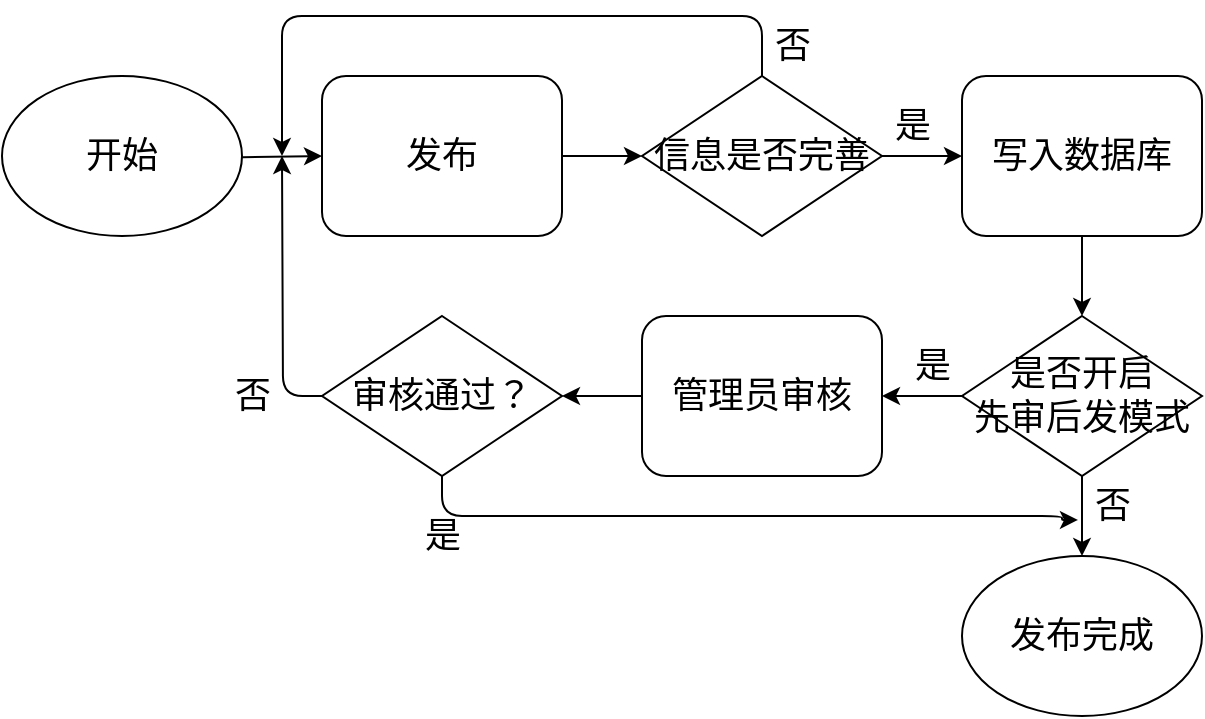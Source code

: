 <mxfile>
    <diagram id="UVYqfFM_49Q7PHiShWlp" name="Page-1">
        <mxGraphModel dx="462" dy="574" grid="1" gridSize="10" guides="1" tooltips="1" connect="1" arrows="1" fold="1" page="1" pageScale="1" pageWidth="850" pageHeight="1100" math="0" shadow="0">
            <root>
                <mxCell id="0"/>
                <mxCell id="1" parent="0"/>
                <mxCell id="4" value="" style="edgeStyle=none;html=1;fontSize=18;" edge="1" parent="1" source="2" target="3">
                    <mxGeometry relative="1" as="geometry"/>
                </mxCell>
                <mxCell id="2" value="&lt;font style=&quot;font-size: 18px&quot;&gt;开始&lt;/font&gt;" style="ellipse;whiteSpace=wrap;html=1;" vertex="1" parent="1">
                    <mxGeometry x="120" y="40" width="120" height="80" as="geometry"/>
                </mxCell>
                <mxCell id="6" value="" style="edgeStyle=none;html=1;fontSize=18;" edge="1" parent="1" source="3" target="5">
                    <mxGeometry relative="1" as="geometry"/>
                </mxCell>
                <mxCell id="3" value="发布" style="rounded=1;whiteSpace=wrap;html=1;fontSize=18;" vertex="1" parent="1">
                    <mxGeometry x="280" y="40" width="120" height="80" as="geometry"/>
                </mxCell>
                <mxCell id="8" value="" style="edgeStyle=none;html=1;fontSize=18;" edge="1" parent="1" source="5" target="7">
                    <mxGeometry relative="1" as="geometry"/>
                </mxCell>
                <mxCell id="9" style="edgeStyle=orthogonalEdgeStyle;html=1;fontSize=18;" edge="1" parent="1" source="5">
                    <mxGeometry relative="1" as="geometry">
                        <mxPoint x="260" y="80" as="targetPoint"/>
                        <Array as="points">
                            <mxPoint x="500" y="10"/>
                            <mxPoint x="260" y="10"/>
                        </Array>
                    </mxGeometry>
                </mxCell>
                <mxCell id="5" value="信息是否完善" style="rhombus;whiteSpace=wrap;html=1;fontSize=18;" vertex="1" parent="1">
                    <mxGeometry x="440" y="40" width="120" height="80" as="geometry"/>
                </mxCell>
                <mxCell id="13" value="" style="edgeStyle=orthogonalEdgeStyle;html=1;fontSize=18;" edge="1" parent="1" source="7" target="12">
                    <mxGeometry relative="1" as="geometry"/>
                </mxCell>
                <mxCell id="7" value="写入数据库" style="rounded=1;whiteSpace=wrap;html=1;fontSize=18;" vertex="1" parent="1">
                    <mxGeometry x="600" y="40" width="120" height="80" as="geometry"/>
                </mxCell>
                <mxCell id="10" value="否" style="text;html=1;align=center;verticalAlign=middle;resizable=0;points=[];autosize=1;strokeColor=none;fillColor=none;fontSize=18;" vertex="1" parent="1">
                    <mxGeometry x="500" y="10" width="30" height="30" as="geometry"/>
                </mxCell>
                <mxCell id="11" value="是" style="text;html=1;align=center;verticalAlign=middle;resizable=0;points=[];autosize=1;strokeColor=none;fillColor=none;fontSize=18;" vertex="1" parent="1">
                    <mxGeometry x="560" y="50" width="30" height="30" as="geometry"/>
                </mxCell>
                <mxCell id="15" value="" style="edgeStyle=orthogonalEdgeStyle;html=1;fontSize=18;" edge="1" parent="1" source="12" target="14">
                    <mxGeometry relative="1" as="geometry"/>
                </mxCell>
                <mxCell id="19" value="" style="edgeStyle=orthogonalEdgeStyle;html=1;fontSize=18;" edge="1" parent="1" source="12" target="18">
                    <mxGeometry relative="1" as="geometry"/>
                </mxCell>
                <mxCell id="12" value="是否开启&lt;br&gt;先审后发模式" style="rhombus;whiteSpace=wrap;html=1;fontSize=18;" vertex="1" parent="1">
                    <mxGeometry x="600" y="160" width="120" height="80" as="geometry"/>
                </mxCell>
                <mxCell id="14" value="发布完成" style="ellipse;whiteSpace=wrap;html=1;fontSize=18;" vertex="1" parent="1">
                    <mxGeometry x="600" y="280" width="120" height="80" as="geometry"/>
                </mxCell>
                <mxCell id="17" value="否" style="text;html=1;align=center;verticalAlign=middle;resizable=0;points=[];autosize=1;strokeColor=none;fillColor=none;fontSize=18;" vertex="1" parent="1">
                    <mxGeometry x="660" y="240" width="30" height="30" as="geometry"/>
                </mxCell>
                <mxCell id="22" value="" style="edgeStyle=orthogonalEdgeStyle;html=1;fontSize=18;" edge="1" parent="1" source="18" target="21">
                    <mxGeometry relative="1" as="geometry"/>
                </mxCell>
                <mxCell id="18" value="管理员审核" style="rounded=1;whiteSpace=wrap;html=1;fontSize=18;" vertex="1" parent="1">
                    <mxGeometry x="440" y="160" width="120" height="80" as="geometry"/>
                </mxCell>
                <mxCell id="20" value="是" style="text;html=1;align=center;verticalAlign=middle;resizable=0;points=[];autosize=1;strokeColor=none;fillColor=none;fontSize=18;" vertex="1" parent="1">
                    <mxGeometry x="570" y="170" width="30" height="30" as="geometry"/>
                </mxCell>
                <mxCell id="23" style="edgeStyle=orthogonalEdgeStyle;html=1;fontSize=18;" edge="1" parent="1" source="21">
                    <mxGeometry relative="1" as="geometry">
                        <mxPoint x="260" y="80" as="targetPoint"/>
                    </mxGeometry>
                </mxCell>
                <mxCell id="24" style="edgeStyle=orthogonalEdgeStyle;html=1;fontSize=18;entryX=-0.067;entryY=0.733;entryDx=0;entryDy=0;entryPerimeter=0;" edge="1" parent="1" source="21" target="17">
                    <mxGeometry relative="1" as="geometry">
                        <mxPoint x="650" y="270" as="targetPoint"/>
                        <Array as="points">
                            <mxPoint x="340" y="260"/>
                            <mxPoint x="650" y="260"/>
                            <mxPoint x="650" y="262"/>
                        </Array>
                    </mxGeometry>
                </mxCell>
                <mxCell id="21" value="审核通过？" style="rhombus;whiteSpace=wrap;html=1;fontSize=18;" vertex="1" parent="1">
                    <mxGeometry x="280" y="160" width="120" height="80" as="geometry"/>
                </mxCell>
                <mxCell id="25" value="是" style="text;html=1;align=center;verticalAlign=middle;resizable=0;points=[];autosize=1;strokeColor=none;fillColor=none;fontSize=18;" vertex="1" parent="1">
                    <mxGeometry x="325" y="255" width="30" height="30" as="geometry"/>
                </mxCell>
                <mxCell id="26" value="否" style="text;html=1;align=center;verticalAlign=middle;resizable=0;points=[];autosize=1;strokeColor=none;fillColor=none;fontSize=18;" vertex="1" parent="1">
                    <mxGeometry x="230" y="185" width="30" height="30" as="geometry"/>
                </mxCell>
            </root>
        </mxGraphModel>
    </diagram>
</mxfile>